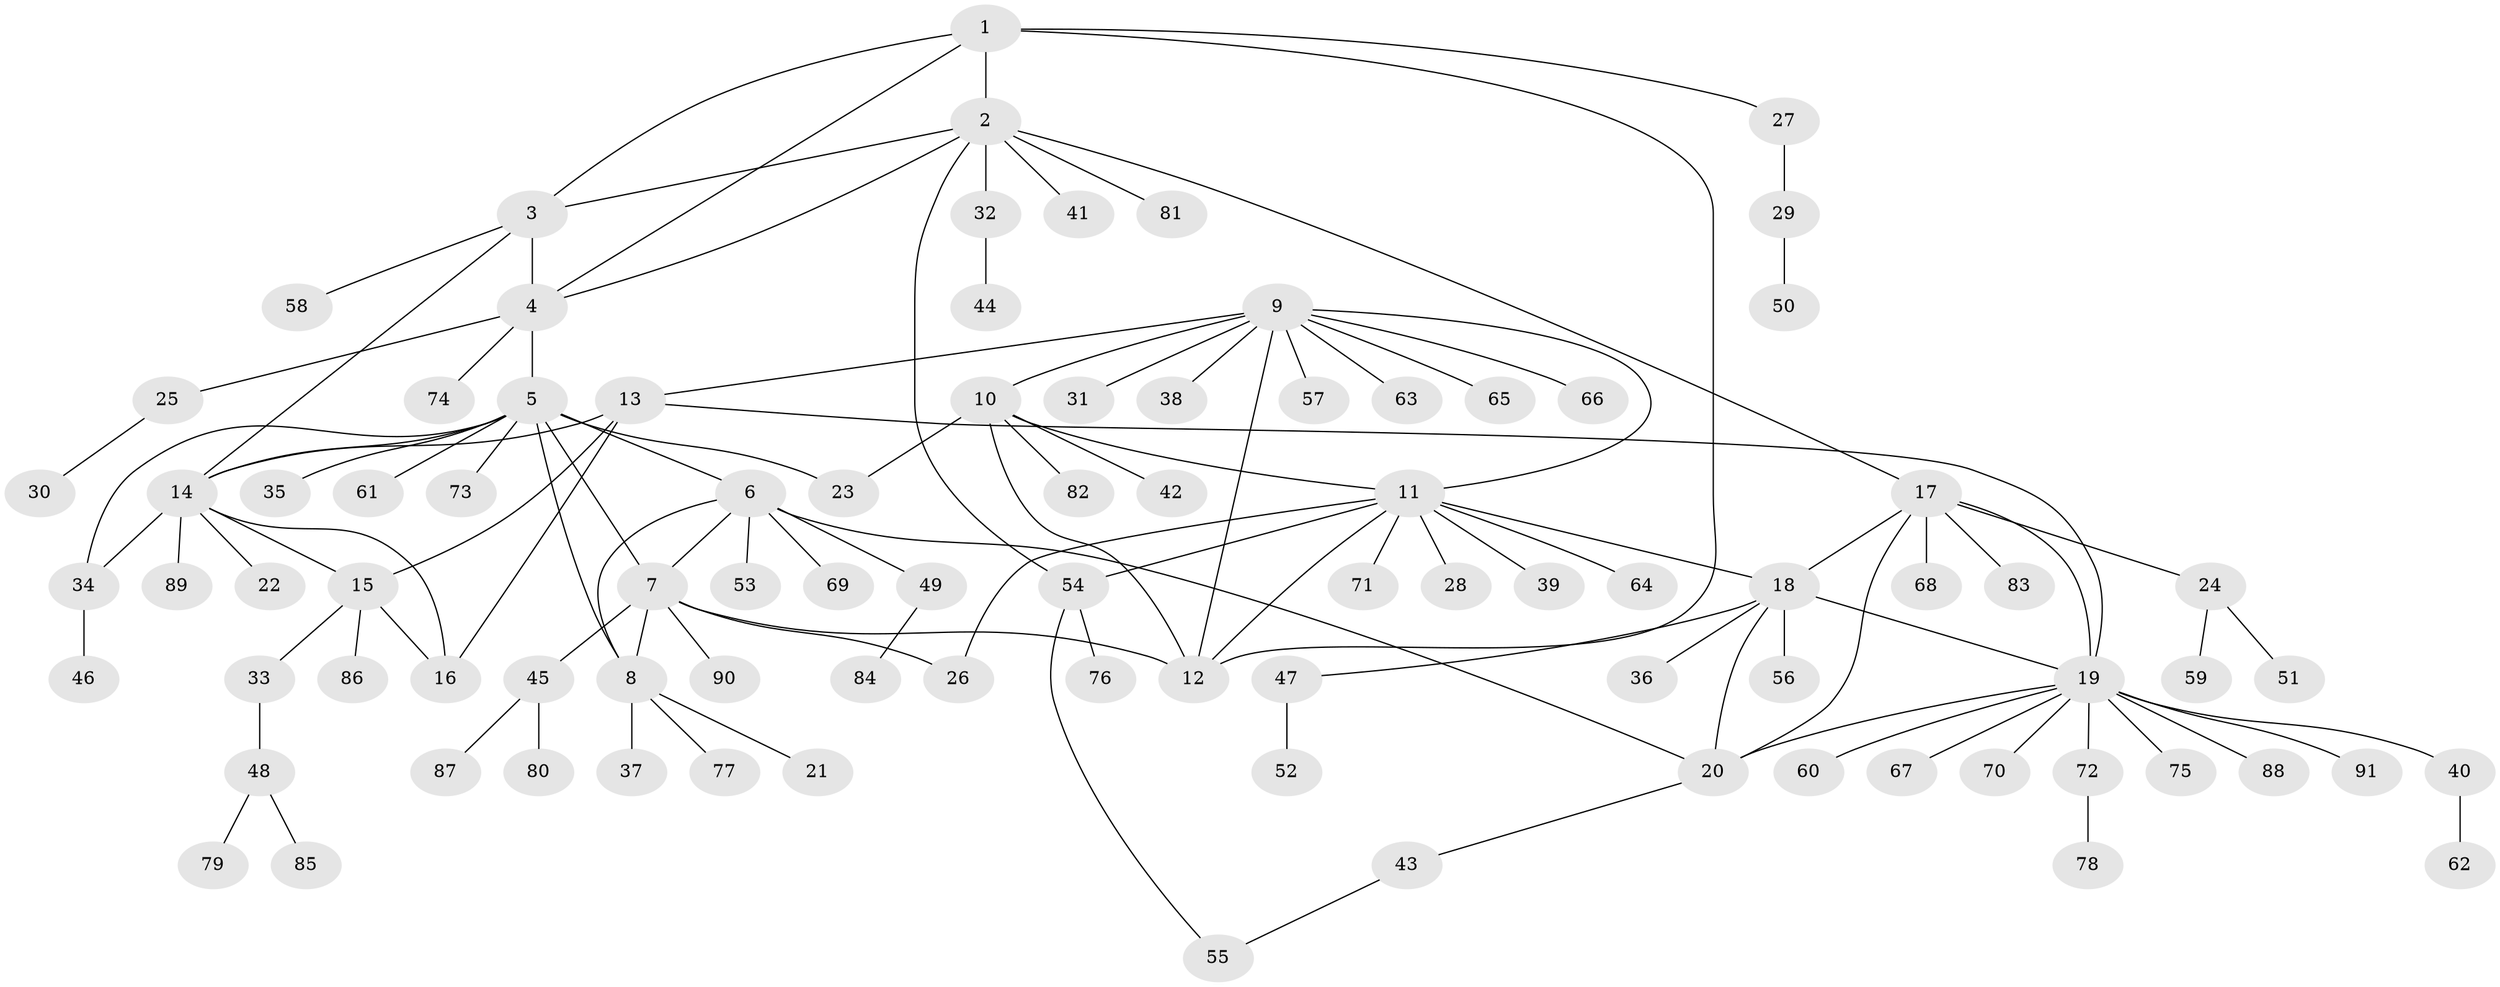 // coarse degree distribution, {7: 0.045454545454545456, 9: 0.06060606060606061, 5: 0.06060606060606061, 6: 0.030303030303030304, 4: 0.030303030303030304, 3: 0.015151515151515152, 13: 0.015151515151515152, 1: 0.6212121212121212, 2: 0.12121212121212122}
// Generated by graph-tools (version 1.1) at 2025/52/02/27/25 19:52:18]
// undirected, 91 vertices, 116 edges
graph export_dot {
graph [start="1"]
  node [color=gray90,style=filled];
  1;
  2;
  3;
  4;
  5;
  6;
  7;
  8;
  9;
  10;
  11;
  12;
  13;
  14;
  15;
  16;
  17;
  18;
  19;
  20;
  21;
  22;
  23;
  24;
  25;
  26;
  27;
  28;
  29;
  30;
  31;
  32;
  33;
  34;
  35;
  36;
  37;
  38;
  39;
  40;
  41;
  42;
  43;
  44;
  45;
  46;
  47;
  48;
  49;
  50;
  51;
  52;
  53;
  54;
  55;
  56;
  57;
  58;
  59;
  60;
  61;
  62;
  63;
  64;
  65;
  66;
  67;
  68;
  69;
  70;
  71;
  72;
  73;
  74;
  75;
  76;
  77;
  78;
  79;
  80;
  81;
  82;
  83;
  84;
  85;
  86;
  87;
  88;
  89;
  90;
  91;
  1 -- 2;
  1 -- 3;
  1 -- 4;
  1 -- 12;
  1 -- 27;
  2 -- 3;
  2 -- 4;
  2 -- 17;
  2 -- 32;
  2 -- 41;
  2 -- 54;
  2 -- 81;
  3 -- 4;
  3 -- 14;
  3 -- 58;
  4 -- 5;
  4 -- 25;
  4 -- 74;
  5 -- 6;
  5 -- 7;
  5 -- 8;
  5 -- 14;
  5 -- 23;
  5 -- 34;
  5 -- 35;
  5 -- 61;
  5 -- 73;
  6 -- 7;
  6 -- 8;
  6 -- 20;
  6 -- 49;
  6 -- 53;
  6 -- 69;
  7 -- 8;
  7 -- 12;
  7 -- 26;
  7 -- 45;
  7 -- 90;
  8 -- 21;
  8 -- 37;
  8 -- 77;
  9 -- 10;
  9 -- 11;
  9 -- 12;
  9 -- 13;
  9 -- 31;
  9 -- 38;
  9 -- 57;
  9 -- 63;
  9 -- 65;
  9 -- 66;
  10 -- 11;
  10 -- 12;
  10 -- 23;
  10 -- 42;
  10 -- 82;
  11 -- 12;
  11 -- 18;
  11 -- 26;
  11 -- 28;
  11 -- 39;
  11 -- 54;
  11 -- 64;
  11 -- 71;
  13 -- 14;
  13 -- 15;
  13 -- 16;
  13 -- 19;
  14 -- 15;
  14 -- 16;
  14 -- 22;
  14 -- 34;
  14 -- 89;
  15 -- 16;
  15 -- 33;
  15 -- 86;
  17 -- 18;
  17 -- 19;
  17 -- 20;
  17 -- 24;
  17 -- 68;
  17 -- 83;
  18 -- 19;
  18 -- 20;
  18 -- 36;
  18 -- 47;
  18 -- 56;
  19 -- 20;
  19 -- 40;
  19 -- 60;
  19 -- 67;
  19 -- 70;
  19 -- 72;
  19 -- 75;
  19 -- 88;
  19 -- 91;
  20 -- 43;
  24 -- 51;
  24 -- 59;
  25 -- 30;
  27 -- 29;
  29 -- 50;
  32 -- 44;
  33 -- 48;
  34 -- 46;
  40 -- 62;
  43 -- 55;
  45 -- 80;
  45 -- 87;
  47 -- 52;
  48 -- 79;
  48 -- 85;
  49 -- 84;
  54 -- 55;
  54 -- 76;
  72 -- 78;
}
